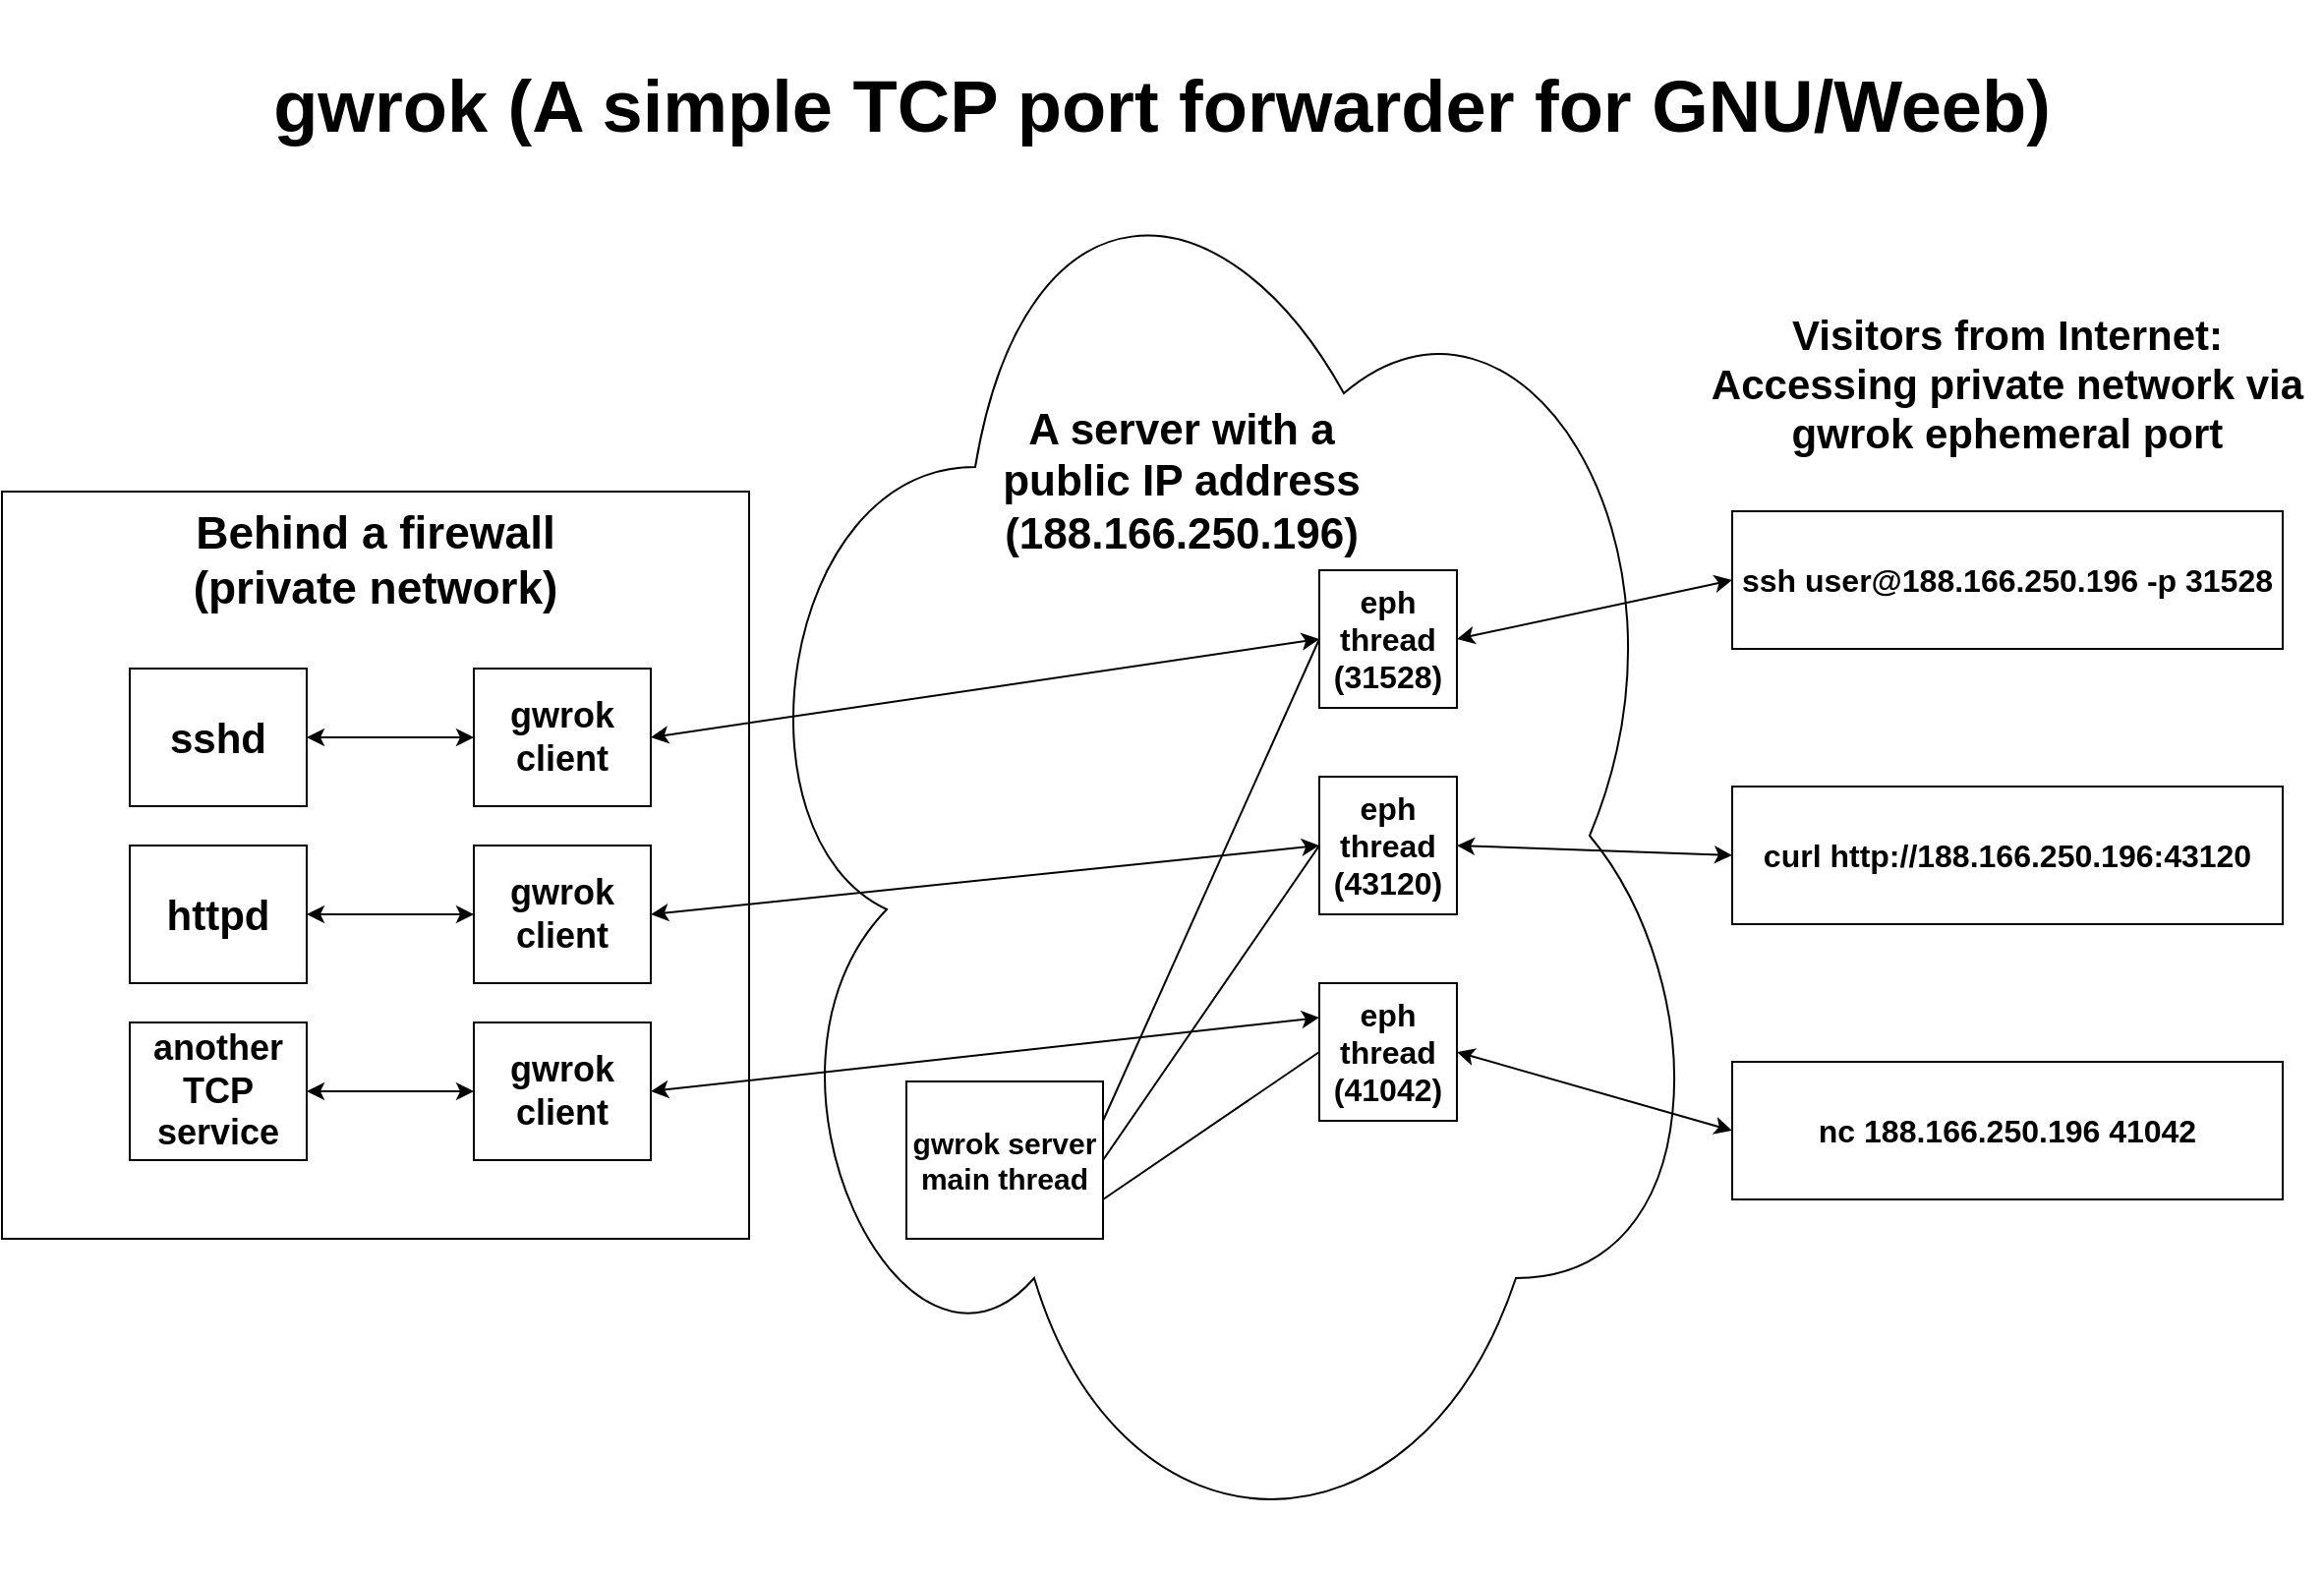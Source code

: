 <mxfile version="21.0.8" type="device"><diagram name="Page-1" id="hlJh3T6jXkc1GupfwJtQ"><mxGraphModel dx="3043" dy="1153" grid="1" gridSize="10" guides="1" tooltips="1" connect="1" arrows="1" fold="1" page="1" pageScale="1" pageWidth="1100" pageHeight="850" math="0" shadow="0"><root><mxCell id="0"/><mxCell id="1" parent="0"/><mxCell id="-dd39yE4_kEI0M5pb2f--15" value="" style="ellipse;shape=cloud;whiteSpace=wrap;html=1;" vertex="1" parent="1"><mxGeometry x="350" y="100" width="500" height="750" as="geometry"/></mxCell><mxCell id="-dd39yE4_kEI0M5pb2f--2" value="eph&lt;br style=&quot;font-size: 16px;&quot;&gt;thread&lt;br&gt;(31528)" style="whiteSpace=wrap;html=1;aspect=fixed;fontStyle=1;fontSize=16;" vertex="1" parent="1"><mxGeometry x="650" y="340" width="70" height="70" as="geometry"/></mxCell><mxCell id="-dd39yE4_kEI0M5pb2f--3" value="gwrok server&lt;br style=&quot;font-size: 15px;&quot;&gt;main thread&lt;br style=&quot;font-size: 15px;&quot;&gt;" style="rounded=0;whiteSpace=wrap;html=1;fontStyle=1;fontSize=15;" vertex="1" parent="1"><mxGeometry x="440" y="600" width="100" height="80" as="geometry"/></mxCell><mxCell id="-dd39yE4_kEI0M5pb2f--4" value="eph&lt;br style=&quot;font-size: 16px;&quot;&gt;thread&lt;br&gt;(43120)" style="whiteSpace=wrap;html=1;aspect=fixed;fontStyle=1;fontSize=16;" vertex="1" parent="1"><mxGeometry x="650" y="445" width="70" height="70" as="geometry"/></mxCell><mxCell id="-dd39yE4_kEI0M5pb2f--5" value="" style="endArrow=none;html=1;rounded=0;entryX=0;entryY=0.5;entryDx=0;entryDy=0;exitX=1;exitY=0.25;exitDx=0;exitDy=0;" edge="1" parent="1" source="-dd39yE4_kEI0M5pb2f--3" target="-dd39yE4_kEI0M5pb2f--2"><mxGeometry width="50" height="50" relative="1" as="geometry"><mxPoint x="450" y="707.5" as="sourcePoint"/><mxPoint x="500" y="657.5" as="targetPoint"/></mxGeometry></mxCell><mxCell id="-dd39yE4_kEI0M5pb2f--6" value="" style="endArrow=none;html=1;rounded=0;entryX=0;entryY=0.5;entryDx=0;entryDy=0;exitX=1;exitY=0.5;exitDx=0;exitDy=0;" edge="1" parent="1" source="-dd39yE4_kEI0M5pb2f--3" target="-dd39yE4_kEI0M5pb2f--4"><mxGeometry width="50" height="50" relative="1" as="geometry"><mxPoint x="580" y="537.5" as="sourcePoint"/><mxPoint x="640" y="482.5" as="targetPoint"/></mxGeometry></mxCell><mxCell id="-dd39yE4_kEI0M5pb2f--7" value="" style="rounded=0;whiteSpace=wrap;html=1;" vertex="1" parent="1"><mxGeometry x="-20" y="300" width="380" height="380" as="geometry"/></mxCell><mxCell id="-dd39yE4_kEI0M5pb2f--9" value="Behind a firewall (private network)" style="text;html=1;strokeColor=none;fillColor=none;align=center;verticalAlign=middle;whiteSpace=wrap;rounded=0;fontStyle=1;fontSize=23;" vertex="1" parent="1"><mxGeometry x="65" y="310" width="210" height="50" as="geometry"/></mxCell><mxCell id="-dd39yE4_kEI0M5pb2f--10" value="sshd" style="rounded=0;whiteSpace=wrap;html=1;fontStyle=1;fontSize=21;" vertex="1" parent="1"><mxGeometry x="45" y="390" width="90" height="70" as="geometry"/></mxCell><mxCell id="-dd39yE4_kEI0M5pb2f--11" value="httpd" style="rounded=0;whiteSpace=wrap;html=1;fontSize=21;fontStyle=1" vertex="1" parent="1"><mxGeometry x="45" y="480" width="90" height="70" as="geometry"/></mxCell><mxCell id="-dd39yE4_kEI0M5pb2f--12" value="another TCP service" style="rounded=0;whiteSpace=wrap;html=1;fontSize=18;fontStyle=1" vertex="1" parent="1"><mxGeometry x="45" y="570" width="90" height="70" as="geometry"/></mxCell><mxCell id="-dd39yE4_kEI0M5pb2f--14" value="" style="endArrow=classic;startArrow=classic;html=1;rounded=0;exitX=1;exitY=0.5;exitDx=0;exitDy=0;entryX=0;entryY=0.5;entryDx=0;entryDy=0;" edge="1" parent="1" source="-dd39yE4_kEI0M5pb2f--33" target="-dd39yE4_kEI0M5pb2f--2"><mxGeometry width="50" height="50" relative="1" as="geometry"><mxPoint x="650" y="500" as="sourcePoint"/><mxPoint x="700" y="450" as="targetPoint"/></mxGeometry></mxCell><mxCell id="-dd39yE4_kEI0M5pb2f--16" value="eph&lt;br style=&quot;font-size: 16px;&quot;&gt;thread&lt;br&gt;(41042)" style="whiteSpace=wrap;html=1;aspect=fixed;fontStyle=1;fontSize=16;" vertex="1" parent="1"><mxGeometry x="650" y="550" width="70" height="70" as="geometry"/></mxCell><mxCell id="-dd39yE4_kEI0M5pb2f--17" value="" style="endArrow=none;html=1;rounded=0;exitX=1;exitY=0.75;exitDx=0;exitDy=0;entryX=0;entryY=0.5;entryDx=0;entryDy=0;" edge="1" parent="1" source="-dd39yE4_kEI0M5pb2f--3" target="-dd39yE4_kEI0M5pb2f--16"><mxGeometry width="50" height="50" relative="1" as="geometry"><mxPoint x="590" y="490" as="sourcePoint"/><mxPoint x="620" y="570" as="targetPoint"/></mxGeometry></mxCell><mxCell id="-dd39yE4_kEI0M5pb2f--19" value="" style="endArrow=classic;startArrow=classic;html=1;rounded=0;entryX=0;entryY=0.5;entryDx=0;entryDy=0;exitX=1;exitY=0.5;exitDx=0;exitDy=0;" edge="1" parent="1" source="-dd39yE4_kEI0M5pb2f--35" target="-dd39yE4_kEI0M5pb2f--4"><mxGeometry width="50" height="50" relative="1" as="geometry"><mxPoint x="260" y="490" as="sourcePoint"/><mxPoint x="720" y="385" as="targetPoint"/></mxGeometry></mxCell><mxCell id="-dd39yE4_kEI0M5pb2f--20" value="" style="endArrow=classic;startArrow=classic;html=1;rounded=0;entryX=0;entryY=0.25;entryDx=0;entryDy=0;exitX=1;exitY=0.5;exitDx=0;exitDy=0;" edge="1" parent="1" source="-dd39yE4_kEI0M5pb2f--37" target="-dd39yE4_kEI0M5pb2f--16"><mxGeometry width="50" height="50" relative="1" as="geometry"><mxPoint x="285" y="485" as="sourcePoint"/><mxPoint x="720" y="490" as="targetPoint"/></mxGeometry></mxCell><mxCell id="-dd39yE4_kEI0M5pb2f--21" value="A server with a public IP address&lt;br&gt;(188.166.250.196)" style="text;html=1;strokeColor=none;fillColor=none;align=center;verticalAlign=middle;whiteSpace=wrap;rounded=0;fontStyle=1;fontSize=22;" vertex="1" parent="1"><mxGeometry x="470" y="260" width="220" height="70" as="geometry"/></mxCell><mxCell id="-dd39yE4_kEI0M5pb2f--23" value="ssh user@188.166.250.196 -p 31528" style="rounded=0;whiteSpace=wrap;html=1;fontStyle=1;fontSize=16;" vertex="1" parent="1"><mxGeometry x="860" y="310" width="280" height="70" as="geometry"/></mxCell><mxCell id="-dd39yE4_kEI0M5pb2f--25" value="" style="endArrow=classic;startArrow=classic;html=1;rounded=0;exitX=1;exitY=0.5;exitDx=0;exitDy=0;entryX=0;entryY=0.5;entryDx=0;entryDy=0;" edge="1" parent="1" source="-dd39yE4_kEI0M5pb2f--2" target="-dd39yE4_kEI0M5pb2f--23"><mxGeometry width="50" height="50" relative="1" as="geometry"><mxPoint x="570" y="400" as="sourcePoint"/><mxPoint x="620" y="350" as="targetPoint"/></mxGeometry></mxCell><mxCell id="-dd39yE4_kEI0M5pb2f--26" value="Visitors from Internet:&lt;br&gt;Accessing private network via gwrok ephemeral port" style="text;html=1;strokeColor=none;fillColor=none;align=center;verticalAlign=middle;whiteSpace=wrap;rounded=0;fontStyle=1;fontSize=21;" vertex="1" parent="1"><mxGeometry x="840" y="200" width="320" height="90" as="geometry"/></mxCell><mxCell id="-dd39yE4_kEI0M5pb2f--28" value="curl http://188.166.250.196:43120" style="rounded=0;whiteSpace=wrap;html=1;fontStyle=1;fontSize=16;" vertex="1" parent="1"><mxGeometry x="860" y="450" width="280" height="70" as="geometry"/></mxCell><mxCell id="-dd39yE4_kEI0M5pb2f--29" value="" style="endArrow=classic;startArrow=classic;html=1;rounded=0;exitX=1;exitY=0.5;exitDx=0;exitDy=0;entryX=0;entryY=0.5;entryDx=0;entryDy=0;" edge="1" parent="1" source="-dd39yE4_kEI0M5pb2f--4" target="-dd39yE4_kEI0M5pb2f--28"><mxGeometry width="50" height="50" relative="1" as="geometry"><mxPoint x="730" y="385" as="sourcePoint"/><mxPoint x="870" y="355" as="targetPoint"/></mxGeometry></mxCell><mxCell id="-dd39yE4_kEI0M5pb2f--30" value="nc 188.166.250.196 41042" style="rounded=0;whiteSpace=wrap;html=1;fontStyle=1;fontSize=16;" vertex="1" parent="1"><mxGeometry x="860" y="590" width="280" height="70" as="geometry"/></mxCell><mxCell id="-dd39yE4_kEI0M5pb2f--31" value="" style="endArrow=classic;startArrow=classic;html=1;rounded=0;exitX=1;exitY=0.5;exitDx=0;exitDy=0;entryX=0;entryY=0.5;entryDx=0;entryDy=0;" edge="1" parent="1" source="-dd39yE4_kEI0M5pb2f--16" target="-dd39yE4_kEI0M5pb2f--30"><mxGeometry width="50" height="50" relative="1" as="geometry"><mxPoint x="730" y="490" as="sourcePoint"/><mxPoint x="870" y="495" as="targetPoint"/></mxGeometry></mxCell><mxCell id="-dd39yE4_kEI0M5pb2f--32" value="gwrok (A simple TCP port forwarder for GNU/Weeb)" style="text;html=1;strokeColor=none;fillColor=none;align=center;verticalAlign=middle;whiteSpace=wrap;rounded=0;fontStyle=1;fontSize=37;" vertex="1" parent="1"><mxGeometry x="100" y="50" width="940" height="110" as="geometry"/></mxCell><mxCell id="-dd39yE4_kEI0M5pb2f--33" value="gwrok&lt;br style=&quot;font-size: 18px;&quot;&gt;client" style="rounded=0;whiteSpace=wrap;html=1;fontStyle=1;fontSize=18;" vertex="1" parent="1"><mxGeometry x="220" y="390" width="90" height="70" as="geometry"/></mxCell><mxCell id="-dd39yE4_kEI0M5pb2f--34" value="" style="endArrow=classic;startArrow=classic;html=1;rounded=0;exitX=1;exitY=0.5;exitDx=0;exitDy=0;entryX=0;entryY=0.5;entryDx=0;entryDy=0;" edge="1" parent="1" source="-dd39yE4_kEI0M5pb2f--10" target="-dd39yE4_kEI0M5pb2f--33"><mxGeometry width="50" height="50" relative="1" as="geometry"><mxPoint x="670" y="470" as="sourcePoint"/><mxPoint x="720" y="420" as="targetPoint"/></mxGeometry></mxCell><mxCell id="-dd39yE4_kEI0M5pb2f--35" value="gwrok&lt;br style=&quot;font-size: 18px;&quot;&gt;client" style="rounded=0;whiteSpace=wrap;html=1;fontStyle=1;fontSize=18;" vertex="1" parent="1"><mxGeometry x="220" y="480" width="90" height="70" as="geometry"/></mxCell><mxCell id="-dd39yE4_kEI0M5pb2f--36" value="" style="endArrow=classic;startArrow=classic;html=1;rounded=0;exitX=1;exitY=0.5;exitDx=0;exitDy=0;entryX=0;entryY=0.5;entryDx=0;entryDy=0;" edge="1" parent="1" source="-dd39yE4_kEI0M5pb2f--11" target="-dd39yE4_kEI0M5pb2f--35"><mxGeometry width="50" height="50" relative="1" as="geometry"><mxPoint x="145" y="435" as="sourcePoint"/><mxPoint x="230" y="435" as="targetPoint"/></mxGeometry></mxCell><mxCell id="-dd39yE4_kEI0M5pb2f--37" value="gwrok&lt;br style=&quot;font-size: 18px;&quot;&gt;client" style="rounded=0;whiteSpace=wrap;html=1;fontStyle=1;fontSize=18;" vertex="1" parent="1"><mxGeometry x="220" y="570" width="90" height="70" as="geometry"/></mxCell><mxCell id="-dd39yE4_kEI0M5pb2f--38" value="" style="endArrow=classic;startArrow=classic;html=1;rounded=0;exitX=1;exitY=0.5;exitDx=0;exitDy=0;entryX=0;entryY=0.5;entryDx=0;entryDy=0;" edge="1" parent="1" source="-dd39yE4_kEI0M5pb2f--12" target="-dd39yE4_kEI0M5pb2f--37"><mxGeometry width="50" height="50" relative="1" as="geometry"><mxPoint x="145" y="525" as="sourcePoint"/><mxPoint x="230" y="525" as="targetPoint"/></mxGeometry></mxCell></root></mxGraphModel></diagram></mxfile>